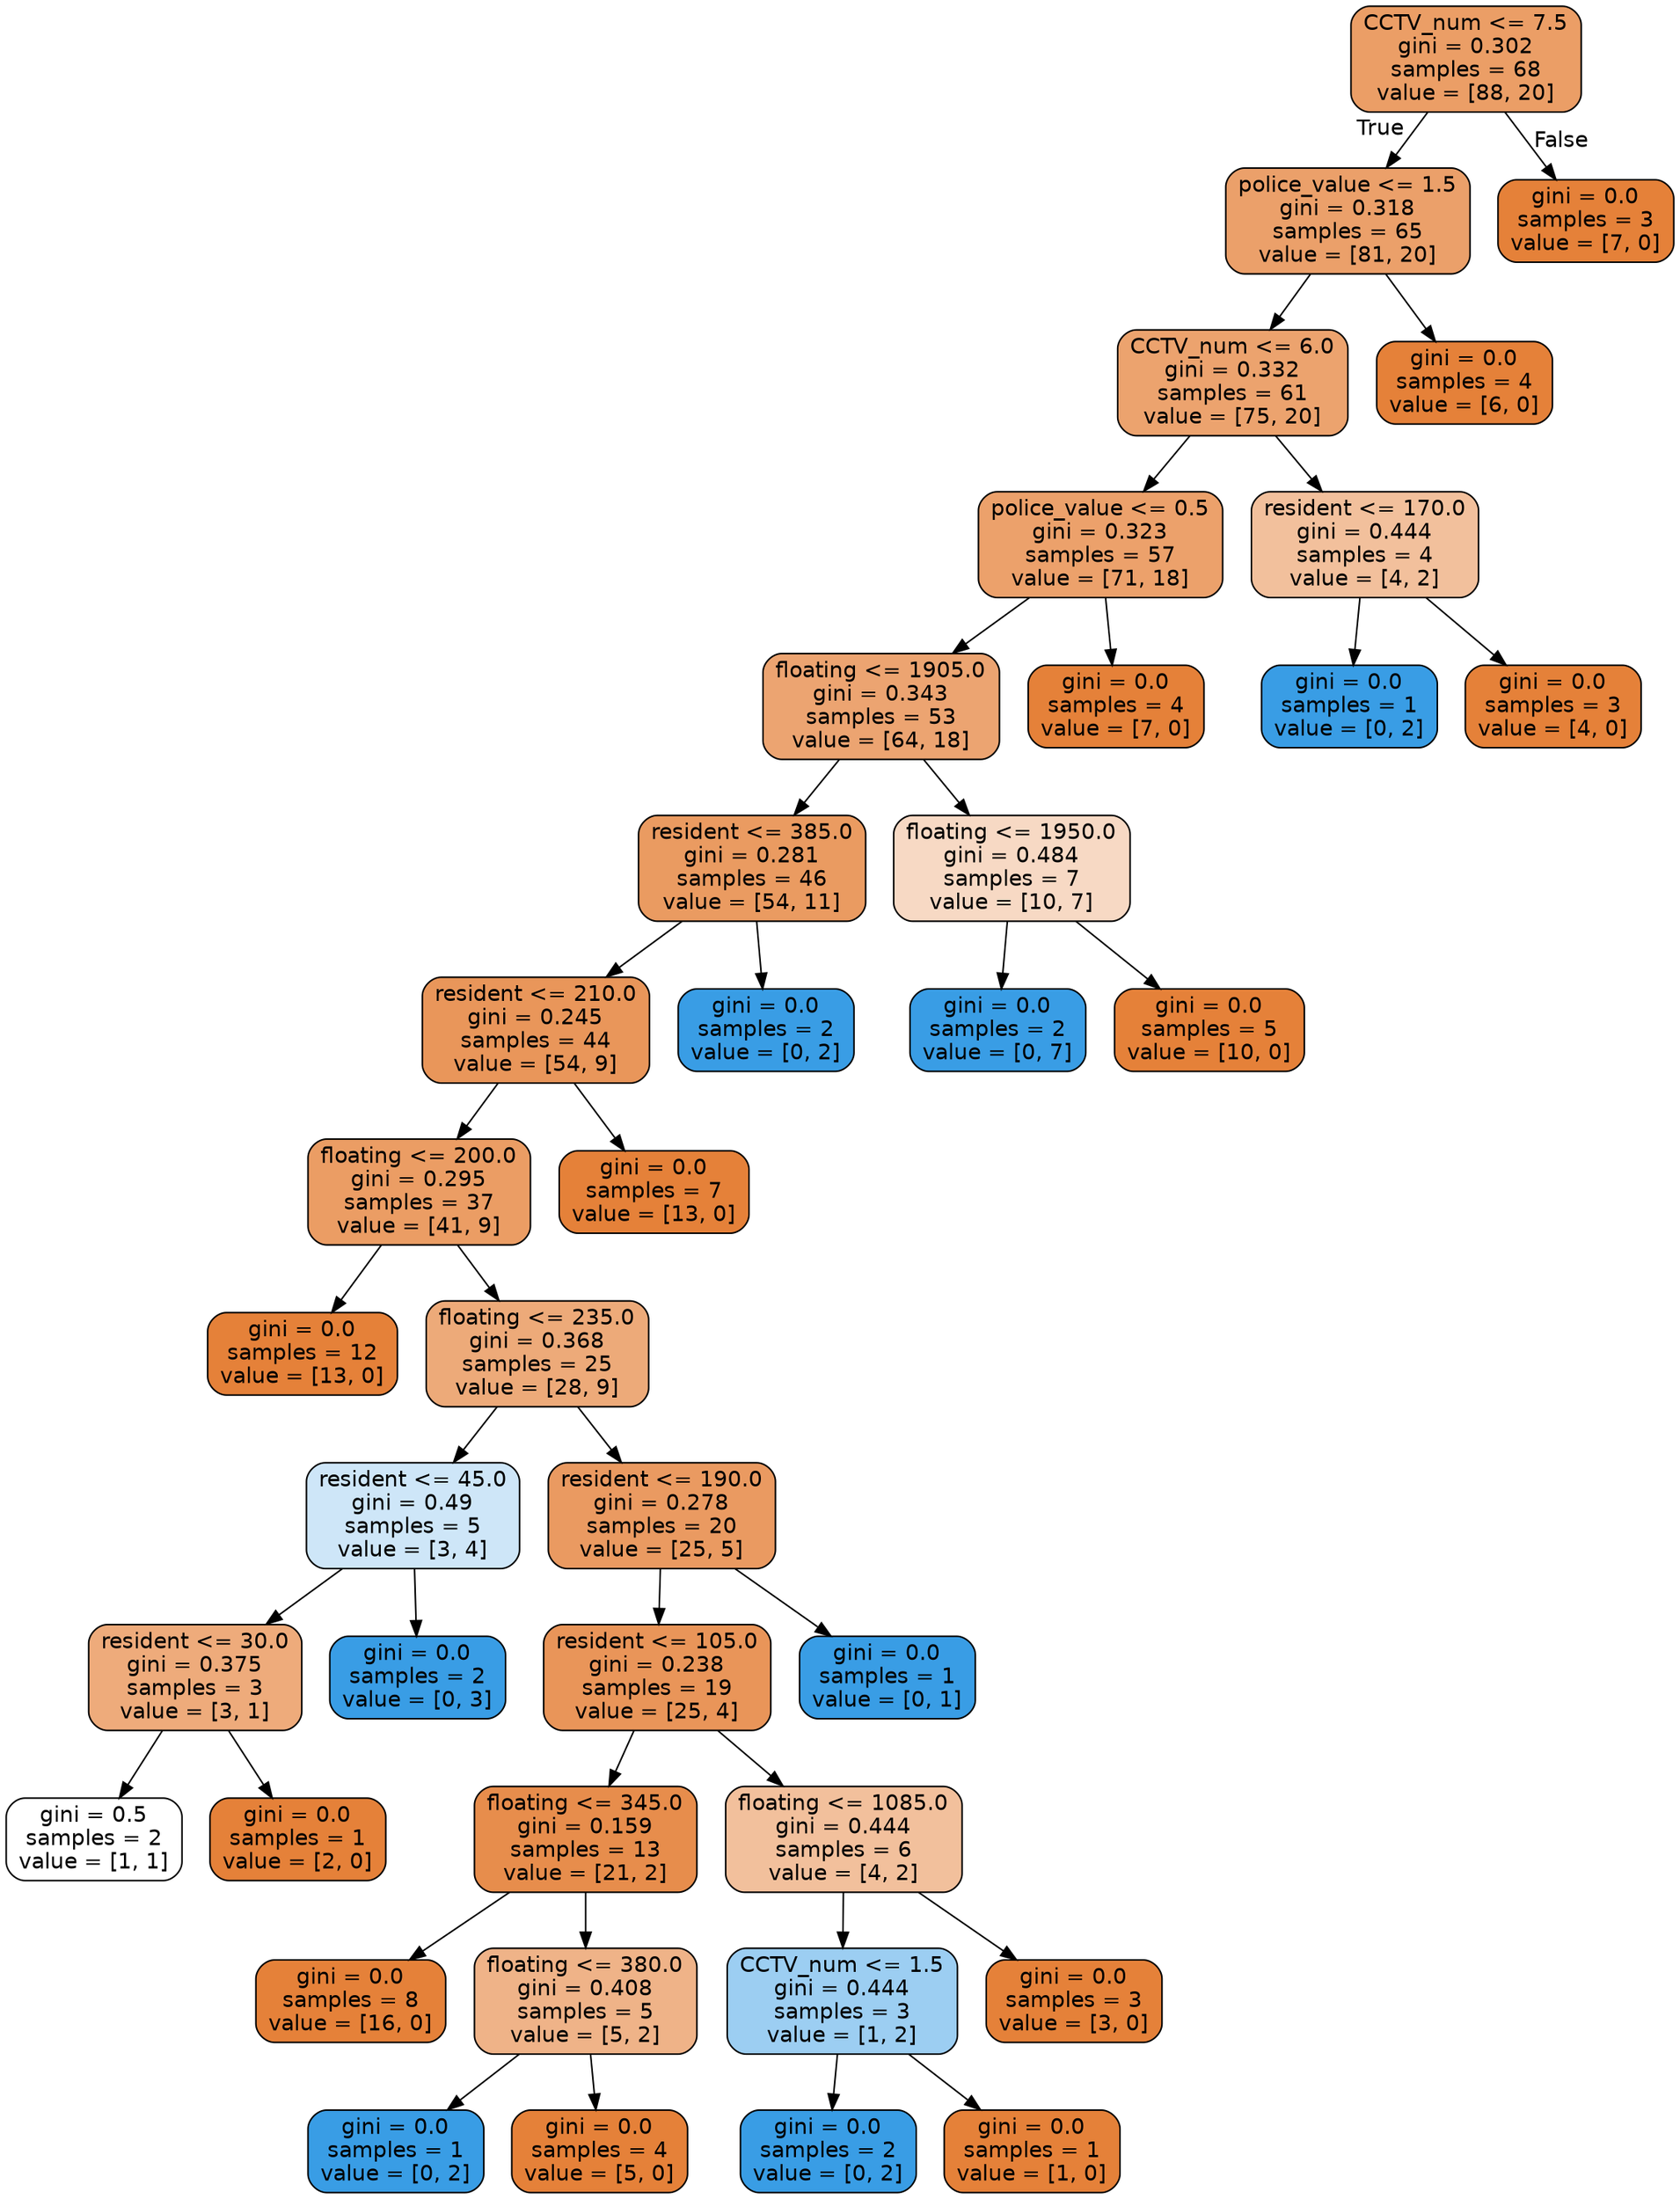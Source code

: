 digraph Tree {
node [shape=box, style="filled, rounded", color="black", fontname=helvetica] ;
edge [fontname=helvetica] ;
0 [label="CCTV_num <= 7.5\ngini = 0.302\nsamples = 68\nvalue = [88, 20]", fillcolor="#eb9e66"] ;
1 [label="police_value <= 1.5\ngini = 0.318\nsamples = 65\nvalue = [81, 20]", fillcolor="#eba06a"] ;
0 -> 1 [labeldistance=2.5, labelangle=45, headlabel="True"] ;
2 [label="CCTV_num <= 6.0\ngini = 0.332\nsamples = 61\nvalue = [75, 20]", fillcolor="#eca36e"] ;
1 -> 2 ;
3 [label="police_value <= 0.5\ngini = 0.323\nsamples = 57\nvalue = [71, 18]", fillcolor="#eca16b"] ;
2 -> 3 ;
4 [label="floating <= 1905.0\ngini = 0.343\nsamples = 53\nvalue = [64, 18]", fillcolor="#eca471"] ;
3 -> 4 ;
5 [label="resident <= 385.0\ngini = 0.281\nsamples = 46\nvalue = [54, 11]", fillcolor="#ea9b61"] ;
4 -> 5 ;
6 [label="resident <= 210.0\ngini = 0.245\nsamples = 44\nvalue = [54, 9]", fillcolor="#e9965a"] ;
5 -> 6 ;
7 [label="floating <= 200.0\ngini = 0.295\nsamples = 37\nvalue = [41, 9]", fillcolor="#eb9d64"] ;
6 -> 7 ;
8 [label="gini = 0.0\nsamples = 12\nvalue = [13, 0]", fillcolor="#e58139"] ;
7 -> 8 ;
9 [label="floating <= 235.0\ngini = 0.368\nsamples = 25\nvalue = [28, 9]", fillcolor="#edaa79"] ;
7 -> 9 ;
10 [label="resident <= 45.0\ngini = 0.49\nsamples = 5\nvalue = [3, 4]", fillcolor="#cee6f8"] ;
9 -> 10 ;
11 [label="resident <= 30.0\ngini = 0.375\nsamples = 3\nvalue = [3, 1]", fillcolor="#eeab7b"] ;
10 -> 11 ;
12 [label="gini = 0.5\nsamples = 2\nvalue = [1, 1]", fillcolor="#ffffff"] ;
11 -> 12 ;
13 [label="gini = 0.0\nsamples = 1\nvalue = [2, 0]", fillcolor="#e58139"] ;
11 -> 13 ;
14 [label="gini = 0.0\nsamples = 2\nvalue = [0, 3]", fillcolor="#399de5"] ;
10 -> 14 ;
15 [label="resident <= 190.0\ngini = 0.278\nsamples = 20\nvalue = [25, 5]", fillcolor="#ea9a61"] ;
9 -> 15 ;
16 [label="resident <= 105.0\ngini = 0.238\nsamples = 19\nvalue = [25, 4]", fillcolor="#e99559"] ;
15 -> 16 ;
17 [label="floating <= 345.0\ngini = 0.159\nsamples = 13\nvalue = [21, 2]", fillcolor="#e78d4c"] ;
16 -> 17 ;
18 [label="gini = 0.0\nsamples = 8\nvalue = [16, 0]", fillcolor="#e58139"] ;
17 -> 18 ;
19 [label="floating <= 380.0\ngini = 0.408\nsamples = 5\nvalue = [5, 2]", fillcolor="#efb388"] ;
17 -> 19 ;
20 [label="gini = 0.0\nsamples = 1\nvalue = [0, 2]", fillcolor="#399de5"] ;
19 -> 20 ;
21 [label="gini = 0.0\nsamples = 4\nvalue = [5, 0]", fillcolor="#e58139"] ;
19 -> 21 ;
22 [label="floating <= 1085.0\ngini = 0.444\nsamples = 6\nvalue = [4, 2]", fillcolor="#f2c09c"] ;
16 -> 22 ;
23 [label="CCTV_num <= 1.5\ngini = 0.444\nsamples = 3\nvalue = [1, 2]", fillcolor="#9ccef2"] ;
22 -> 23 ;
24 [label="gini = 0.0\nsamples = 2\nvalue = [0, 2]", fillcolor="#399de5"] ;
23 -> 24 ;
25 [label="gini = 0.0\nsamples = 1\nvalue = [1, 0]", fillcolor="#e58139"] ;
23 -> 25 ;
26 [label="gini = 0.0\nsamples = 3\nvalue = [3, 0]", fillcolor="#e58139"] ;
22 -> 26 ;
27 [label="gini = 0.0\nsamples = 1\nvalue = [0, 1]", fillcolor="#399de5"] ;
15 -> 27 ;
28 [label="gini = 0.0\nsamples = 7\nvalue = [13, 0]", fillcolor="#e58139"] ;
6 -> 28 ;
29 [label="gini = 0.0\nsamples = 2\nvalue = [0, 2]", fillcolor="#399de5"] ;
5 -> 29 ;
30 [label="floating <= 1950.0\ngini = 0.484\nsamples = 7\nvalue = [10, 7]", fillcolor="#f7d9c4"] ;
4 -> 30 ;
31 [label="gini = 0.0\nsamples = 2\nvalue = [0, 7]", fillcolor="#399de5"] ;
30 -> 31 ;
32 [label="gini = 0.0\nsamples = 5\nvalue = [10, 0]", fillcolor="#e58139"] ;
30 -> 32 ;
33 [label="gini = 0.0\nsamples = 4\nvalue = [7, 0]", fillcolor="#e58139"] ;
3 -> 33 ;
34 [label="resident <= 170.0\ngini = 0.444\nsamples = 4\nvalue = [4, 2]", fillcolor="#f2c09c"] ;
2 -> 34 ;
35 [label="gini = 0.0\nsamples = 1\nvalue = [0, 2]", fillcolor="#399de5"] ;
34 -> 35 ;
36 [label="gini = 0.0\nsamples = 3\nvalue = [4, 0]", fillcolor="#e58139"] ;
34 -> 36 ;
37 [label="gini = 0.0\nsamples = 4\nvalue = [6, 0]", fillcolor="#e58139"] ;
1 -> 37 ;
38 [label="gini = 0.0\nsamples = 3\nvalue = [7, 0]", fillcolor="#e58139"] ;
0 -> 38 [labeldistance=2.5, labelangle=-45, headlabel="False"] ;
}
